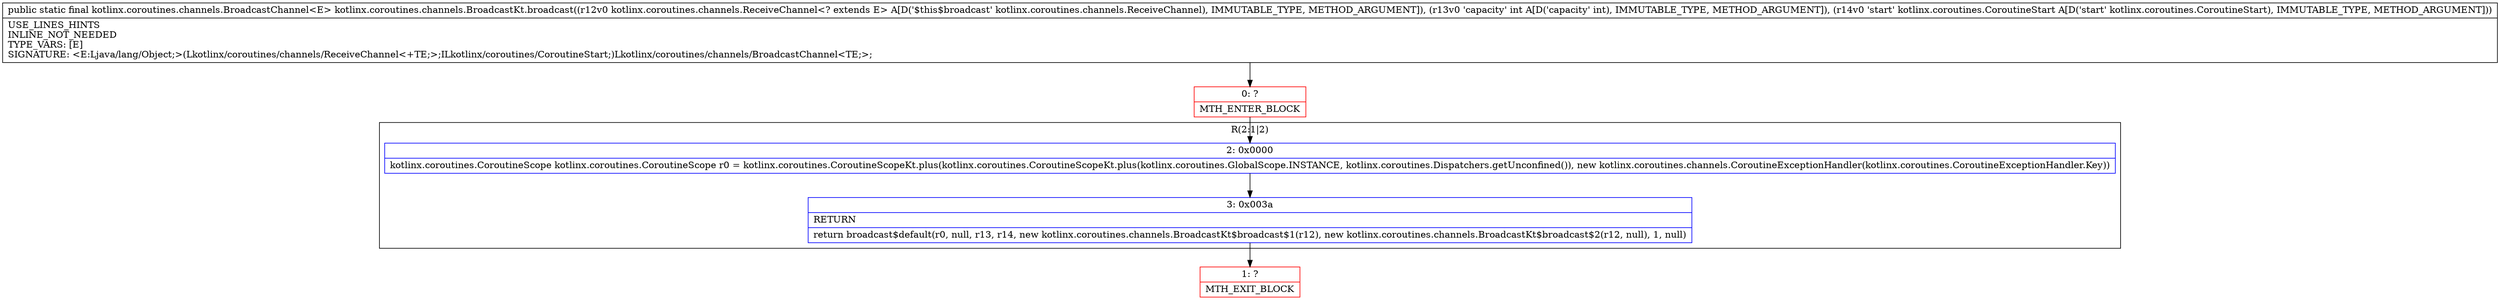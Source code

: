 digraph "CFG forkotlinx.coroutines.channels.BroadcastKt.broadcast(Lkotlinx\/coroutines\/channels\/ReceiveChannel;ILkotlinx\/coroutines\/CoroutineStart;)Lkotlinx\/coroutines\/channels\/BroadcastChannel;" {
subgraph cluster_Region_2085676754 {
label = "R(2:1|2)";
node [shape=record,color=blue];
Node_2 [shape=record,label="{2\:\ 0x0000|kotlinx.coroutines.CoroutineScope kotlinx.coroutines.CoroutineScope r0 = kotlinx.coroutines.CoroutineScopeKt.plus(kotlinx.coroutines.CoroutineScopeKt.plus(kotlinx.coroutines.GlobalScope.INSTANCE, kotlinx.coroutines.Dispatchers.getUnconfined()), new kotlinx.coroutines.channels.CoroutineExceptionHandler(kotlinx.coroutines.CoroutineExceptionHandler.Key))\l}"];
Node_3 [shape=record,label="{3\:\ 0x003a|RETURN\l|return broadcast$default(r0, null, r13, r14, new kotlinx.coroutines.channels.BroadcastKt$broadcast$1(r12), new kotlinx.coroutines.channels.BroadcastKt$broadcast$2(r12, null), 1, null)\l}"];
}
Node_0 [shape=record,color=red,label="{0\:\ ?|MTH_ENTER_BLOCK\l}"];
Node_1 [shape=record,color=red,label="{1\:\ ?|MTH_EXIT_BLOCK\l}"];
MethodNode[shape=record,label="{public static final kotlinx.coroutines.channels.BroadcastChannel\<E\> kotlinx.coroutines.channels.BroadcastKt.broadcast((r12v0 kotlinx.coroutines.channels.ReceiveChannel\<? extends E\> A[D('$this$broadcast' kotlinx.coroutines.channels.ReceiveChannel), IMMUTABLE_TYPE, METHOD_ARGUMENT]), (r13v0 'capacity' int A[D('capacity' int), IMMUTABLE_TYPE, METHOD_ARGUMENT]), (r14v0 'start' kotlinx.coroutines.CoroutineStart A[D('start' kotlinx.coroutines.CoroutineStart), IMMUTABLE_TYPE, METHOD_ARGUMENT]))  | USE_LINES_HINTS\lINLINE_NOT_NEEDED\lTYPE_VARS: [E]\lSIGNATURE: \<E:Ljava\/lang\/Object;\>(Lkotlinx\/coroutines\/channels\/ReceiveChannel\<+TE;\>;ILkotlinx\/coroutines\/CoroutineStart;)Lkotlinx\/coroutines\/channels\/BroadcastChannel\<TE;\>;\l}"];
MethodNode -> Node_0;Node_2 -> Node_3;
Node_3 -> Node_1;
Node_0 -> Node_2;
}

